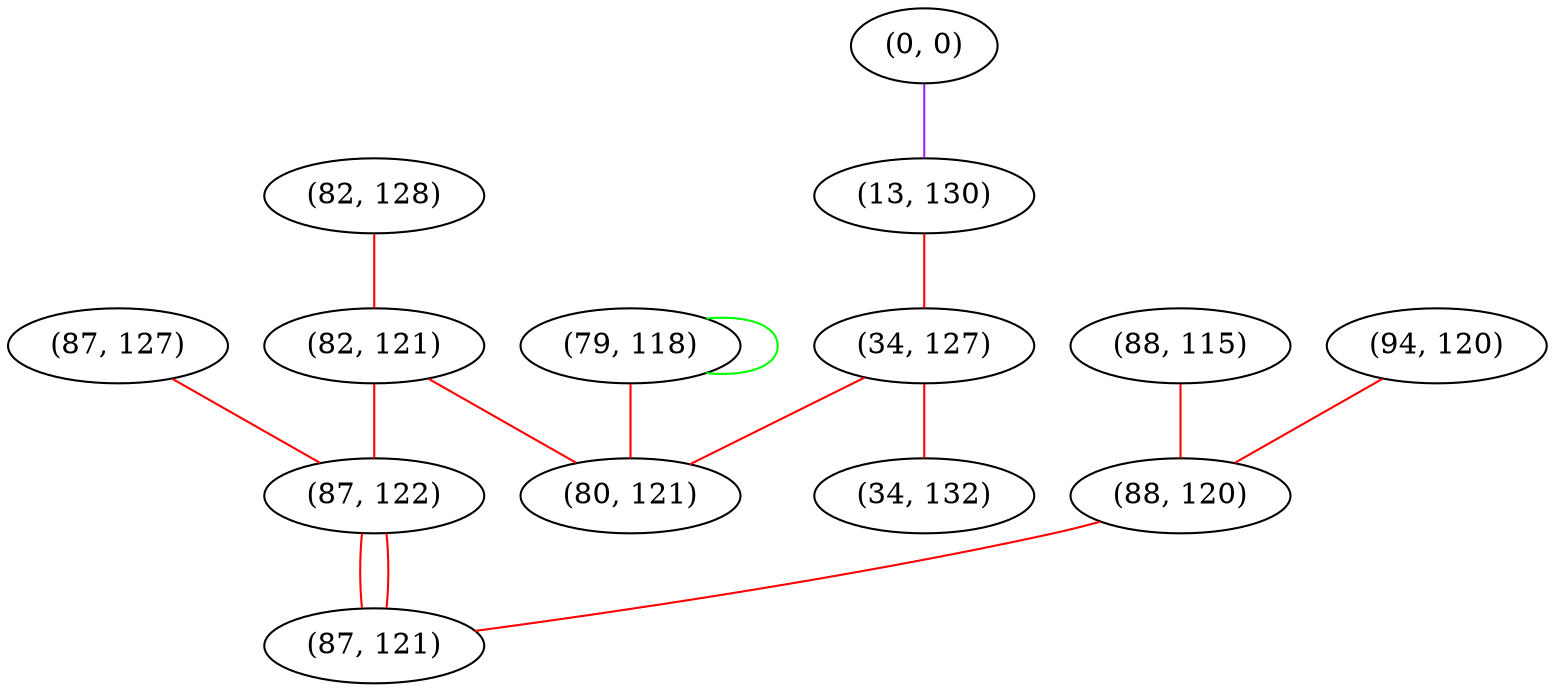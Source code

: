 graph "" {
"(82, 128)";
"(79, 118)";
"(0, 0)";
"(13, 130)";
"(87, 127)";
"(82, 121)";
"(34, 127)";
"(88, 115)";
"(94, 120)";
"(88, 120)";
"(87, 122)";
"(80, 121)";
"(34, 132)";
"(87, 121)";
"(82, 128)" -- "(82, 121)"  [color=red, key=0, weight=1];
"(79, 118)" -- "(80, 121)"  [color=red, key=0, weight=1];
"(79, 118)" -- "(79, 118)"  [color=green, key=0, weight=2];
"(0, 0)" -- "(13, 130)"  [color=purple, key=0, weight=4];
"(13, 130)" -- "(34, 127)"  [color=red, key=0, weight=1];
"(87, 127)" -- "(87, 122)"  [color=red, key=0, weight=1];
"(82, 121)" -- "(80, 121)"  [color=red, key=0, weight=1];
"(82, 121)" -- "(87, 122)"  [color=red, key=0, weight=1];
"(34, 127)" -- "(80, 121)"  [color=red, key=0, weight=1];
"(34, 127)" -- "(34, 132)"  [color=red, key=0, weight=1];
"(88, 115)" -- "(88, 120)"  [color=red, key=0, weight=1];
"(94, 120)" -- "(88, 120)"  [color=red, key=0, weight=1];
"(88, 120)" -- "(87, 121)"  [color=red, key=0, weight=1];
"(87, 122)" -- "(87, 121)"  [color=red, key=0, weight=1];
"(87, 122)" -- "(87, 121)"  [color=red, key=1, weight=1];
}
